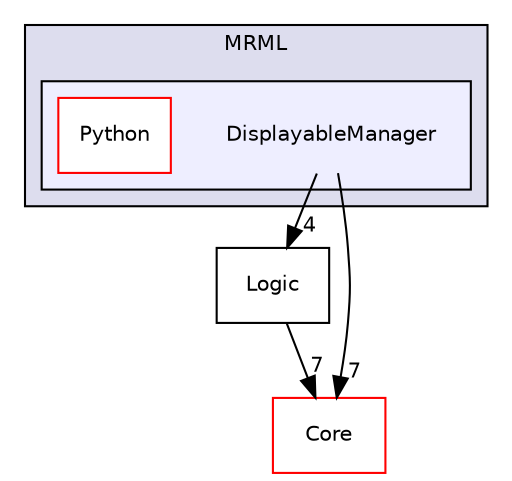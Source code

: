 digraph "Libs/MRML/DisplayableManager" {
  bgcolor=transparent;
  compound=true
  node [ fontsize="10", fontname="Helvetica"];
  edge [ labelfontsize="10", labelfontname="Helvetica"];
  subgraph clusterdir_bf88b8eb9079642a844821688c9bd6e7 {
    graph [ bgcolor="#ddddee", pencolor="black", label="MRML" fontname="Helvetica", fontsize="10", URL="dir_bf88b8eb9079642a844821688c9bd6e7.html"]
  subgraph clusterdir_399ce510ec115d7054757a088079b19e {
    graph [ bgcolor="#eeeeff", pencolor="black", label="" URL="dir_399ce510ec115d7054757a088079b19e.html"];
    dir_399ce510ec115d7054757a088079b19e [shape=plaintext label="DisplayableManager"];
    dir_3051561d9310e3a2bf986986aa8d0d0e [shape=box label="Python" color="red" fillcolor="white" style="filled" URL="dir_3051561d9310e3a2bf986986aa8d0d0e.html"];
  }
  }
  dir_2fe74bebaba38f05ce30e159f3341963 [shape=box label="Logic" URL="dir_2fe74bebaba38f05ce30e159f3341963.html"];
  dir_4aaa3159dc61d8dcfd3044c605667d3e [shape=box label="Core" color="red" URL="dir_4aaa3159dc61d8dcfd3044c605667d3e.html"];
  dir_2fe74bebaba38f05ce30e159f3341963->dir_4aaa3159dc61d8dcfd3044c605667d3e [headlabel="7", labeldistance=1.5 headhref="dir_000024_000018.html"];
  dir_399ce510ec115d7054757a088079b19e->dir_2fe74bebaba38f05ce30e159f3341963 [headlabel="4", labeldistance=1.5 headhref="dir_000020_000024.html"];
  dir_399ce510ec115d7054757a088079b19e->dir_4aaa3159dc61d8dcfd3044c605667d3e [headlabel="7", labeldistance=1.5 headhref="dir_000020_000018.html"];
}
